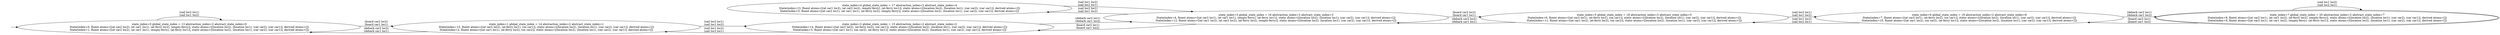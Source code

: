 digraph {
rankdir="LR"
s0[label="state_index=0 global_state_index = 13 abstraction_index=2 abstract_state_index=0
State(index=0, fluent atoms=[(at car2 loc2), (at car1 loc1), (at-ferry loc2), (empty-ferry)], static atoms=[(location loc2), (location loc1), (car car2), (car car1)], derived atoms=[])
State(index=1, fluent atoms=[(at car2 loc2), (at car1 loc1), (empty-ferry), (at-ferry loc1)], static atoms=[(location loc2), (location loc1), (car car2), (car car1)], derived atoms=[])
"]
s1[label="state_index=1 global_state_index = 14 abstraction_index=2 abstract_state_index=1
State(index=15, fluent atoms=[(at car2 loc2), (at-ferry loc1), (on car1)], static atoms=[(location loc2), (location loc1), (car car2), (car car1)], derived atoms=[])
State(index=2, fluent atoms=[(at car1 loc1), (at-ferry loc2), (on car2)], static atoms=[(location loc2), (location loc1), (car car2), (car car1)], derived atoms=[])
"]
s2[label="state_index=2 global_state_index = 15 abstraction_index=2 abstract_state_index=2
State(index=14, fluent atoms=[(at car2 loc2), (at-ferry loc2), (on car1)], static atoms=[(location loc2), (location loc1), (car car2), (car car1)], derived atoms=[])
State(index=3, fluent atoms=[(at car1 loc1), (on car2), (at-ferry loc1)], static atoms=[(location loc2), (location loc1), (car car2), (car car1)], derived atoms=[])
"]
s3[label="state_index=3 global_state_index = 16 abstraction_index=2 abstract_state_index=3
State(index=4, fluent atoms=[(at car2 loc1), (at car1 loc1), (empty-ferry), (at-ferry loc1)], static atoms=[(location loc2), (location loc1), (car car2), (car car1)], derived atoms=[])
State(index=12, fluent atoms=[(at car1 loc2), (at car2 loc2), (at-ferry loc2), (empty-ferry)], static atoms=[(location loc2), (location loc1), (car car2), (car car1)], derived atoms=[])
"]
s4[label="state_index=4 global_state_index = 17 abstraction_index=2 abstract_state_index=4
State(index=13, fluent atoms=[(at car1 loc2), (at car2 loc2), (empty-ferry), (at-ferry loc1)], static atoms=[(location loc2), (location loc1), (car car2), (car car1)], derived atoms=[])
State(index=5, fluent atoms=[(at car2 loc1), (at car1 loc1), (at-ferry loc2), (empty-ferry)], static atoms=[(location loc2), (location loc1), (car car2), (car car1)], derived atoms=[])
"]
s5[label="state_index=5 global_state_index = 18 abstraction_index=2 abstract_state_index=5
State(index=6, fluent atoms=[(at car2 loc1), (at-ferry loc1), (on car1)], static atoms=[(location loc2), (location loc1), (car car2), (car car1)], derived atoms=[])
State(index=11, fluent atoms=[(at car1 loc2), (at-ferry loc2), (on car2)], static atoms=[(location loc2), (location loc1), (car car2), (car car1)], derived atoms=[])
"]
s6[label="state_index=6 global_state_index = 19 abstraction_index=2 abstract_state_index=6
State(index=7, fluent atoms=[(at car2 loc1), (at-ferry loc2), (on car1)], static atoms=[(location loc2), (location loc1), (car car2), (car car1)], derived atoms=[])
State(index=10, fluent atoms=[(at car1 loc2), (on car2), (at-ferry loc1)], static atoms=[(location loc2), (location loc1), (car car2), (car car1)], derived atoms=[])
"]
s7[peripheries=2,label="state_index=7 global_state_index = 20 abstraction_index=2 abstract_state_index=7
State(index=8, fluent atoms=[(at car2 loc1), (at car1 loc2), (at-ferry loc2), (empty-ferry)], static atoms=[(location loc2), (location loc1), (car car2), (car car1)], derived atoms=[])
State(index=9, fluent atoms=[(at car2 loc1), (at car1 loc2), (empty-ferry), (at-ferry loc1)], static atoms=[(location loc2), (location loc1), (car car2), (car car1)], derived atoms=[])
"]
Dangling [ label = "", style = invis ]
{ rank = same; Dangling }
Dangling -> s0
{ rank = same; s0}
{ rank = same; s1}
{ rank = same; s2,s4}
{ rank = same; s3}
{ rank = same; s5}
{ rank = same; s6}
{ rank = same; s7}
s0->s0 [label="(sail loc2 loc1)
(sail loc1 loc2)
"]
s0->s1 [label="(board car2 loc2)
(board car1 loc1)
"]
s1->s0 [label="(debark car2 loc2)
(debark car1 loc1)
"]
s1->s2 [label="(sail loc2 loc1)
(sail loc1 loc2)
"]
s2->s1 [label="(sail loc1 loc2)
(sail loc2 loc1)
"]
s2->s3 [label="(debark car2 loc1)
(debark car1 loc2)
"]
s3->s2 [label="(board car2 loc1)
(board car1 loc2)
"]
s3->s4 [label="(sail loc2 loc1)
(sail loc1 loc2)
"]
s3->s5 [label="(board car2 loc2)
(board car1 loc1)
"]
s4->s3 [label="(sail loc1 loc2)
(sail loc2 loc1)
"]
s5->s3 [label="(debark car2 loc2)
(debark car1 loc1)
"]
s5->s6 [label="(sail loc2 loc1)
(sail loc1 loc2)
"]
s6->s5 [label="(sail loc1 loc2)
(sail loc2 loc1)
"]
s6->s7 [label="(debark car2 loc1)
(debark car1 loc2)
"]
s7->s6 [label="(board car2 loc1)
(board car1 loc2)
"]
s7->s7 [label="(sail loc1 loc2)
(sail loc2 loc1)
"]
}

